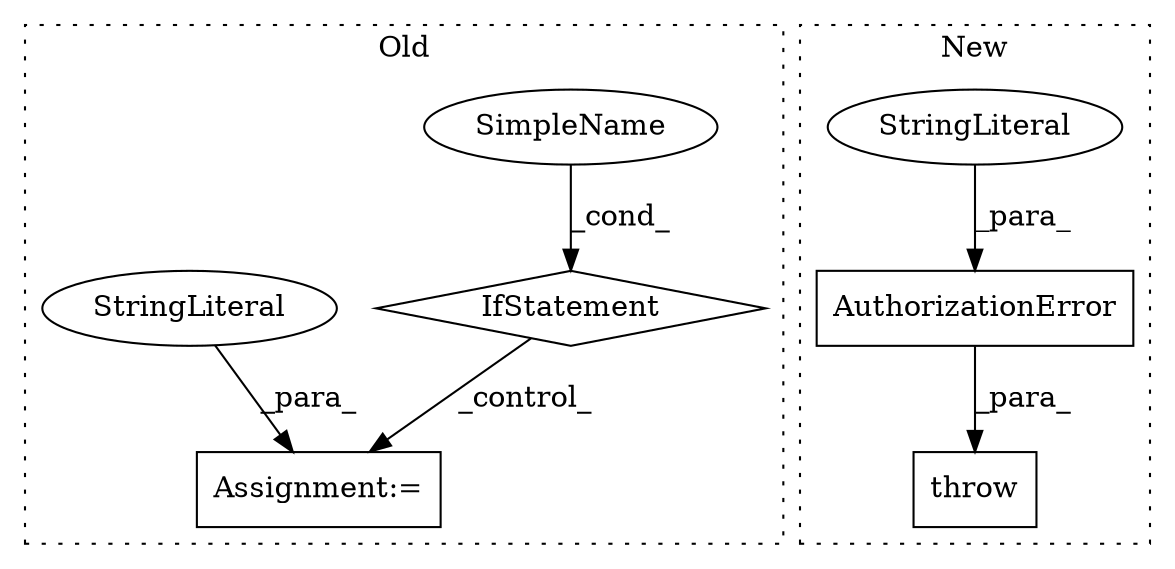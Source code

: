 digraph G {
subgraph cluster0 {
1 [label="IfStatement" a="25" s="7651,7683" l="4,2" shape="diamond"];
3 [label="SimpleName" a="42" s="" l="" shape="ellipse"];
4 [label="Assignment:=" a="7" s="7744" l="1" shape="box"];
5 [label="StringLiteral" a="45" s="7745" l="48" shape="ellipse"];
label = "Old";
style="dotted";
}
subgraph cluster1 {
2 [label="AuthorizationError" a="32" s="8063,8135" l="19,1" shape="box"];
6 [label="StringLiteral" a="45" s="8082" l="53" shape="ellipse"];
7 [label="throw" a="53" s="8057" l="6" shape="box"];
label = "New";
style="dotted";
}
1 -> 4 [label="_control_"];
2 -> 7 [label="_para_"];
3 -> 1 [label="_cond_"];
5 -> 4 [label="_para_"];
6 -> 2 [label="_para_"];
}